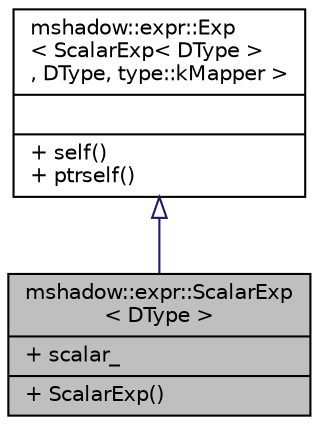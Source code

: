 digraph "mshadow::expr::ScalarExp&lt; DType &gt;"
{
 // LATEX_PDF_SIZE
  edge [fontname="Helvetica",fontsize="10",labelfontname="Helvetica",labelfontsize="10"];
  node [fontname="Helvetica",fontsize="10",shape=record];
  Node1 [label="{mshadow::expr::ScalarExp\l\< DType \>\n|+ scalar_\l|+ ScalarExp()\l}",height=0.2,width=0.4,color="black", fillcolor="grey75", style="filled", fontcolor="black",tooltip="scalar expression"];
  Node2 -> Node1 [dir="back",color="midnightblue",fontsize="10",style="solid",arrowtail="onormal",fontname="Helvetica"];
  Node2 [label="{mshadow::expr::Exp\l\< ScalarExp\< DType \>\l, DType, type::kMapper \>\n||+ self()\l+ ptrself()\l}",height=0.2,width=0.4,color="black", fillcolor="white", style="filled",URL="$structmshadow_1_1expr_1_1Exp.html",tooltip=" "];
}
